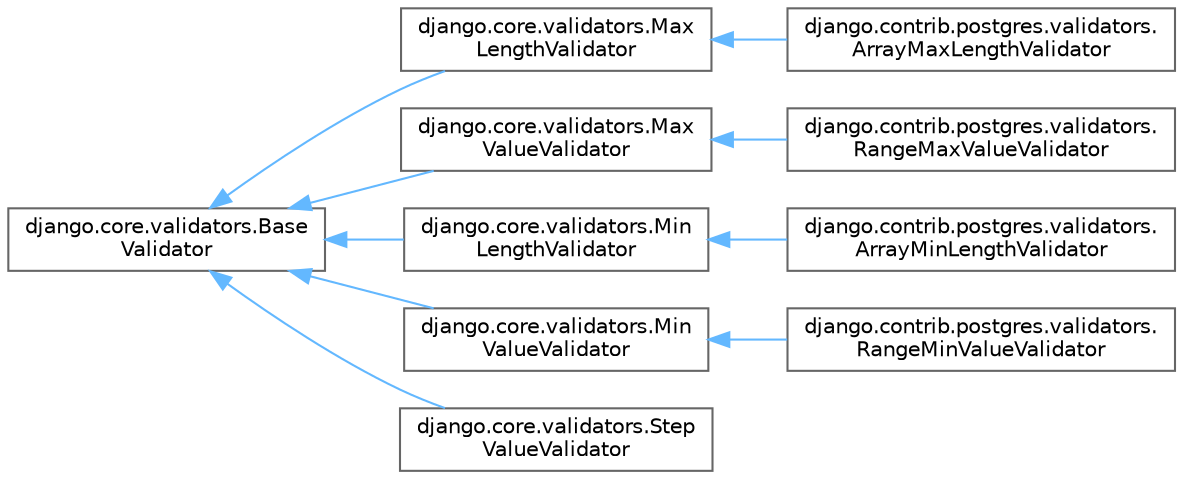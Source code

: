 digraph "Graphical Class Hierarchy"
{
 // LATEX_PDF_SIZE
  bgcolor="transparent";
  edge [fontname=Helvetica,fontsize=10,labelfontname=Helvetica,labelfontsize=10];
  node [fontname=Helvetica,fontsize=10,shape=box,height=0.2,width=0.4];
  rankdir="LR";
  Node0 [id="Node000000",label="django.core.validators.Base\lValidator",height=0.2,width=0.4,color="grey40", fillcolor="white", style="filled",URL="$classdjango_1_1core_1_1validators_1_1_base_validator.html",tooltip=" "];
  Node0 -> Node1 [id="edge1378_Node000000_Node000001",dir="back",color="steelblue1",style="solid",tooltip=" "];
  Node1 [id="Node000001",label="django.core.validators.Max\lLengthValidator",height=0.2,width=0.4,color="grey40", fillcolor="white", style="filled",URL="$classdjango_1_1core_1_1validators_1_1_max_length_validator.html",tooltip=" "];
  Node1 -> Node2 [id="edge1379_Node000001_Node000002",dir="back",color="steelblue1",style="solid",tooltip=" "];
  Node2 [id="Node000002",label="django.contrib.postgres.validators.\lArrayMaxLengthValidator",height=0.2,width=0.4,color="grey40", fillcolor="white", style="filled",URL="$classdjango_1_1contrib_1_1postgres_1_1validators_1_1_array_max_length_validator.html",tooltip=" "];
  Node0 -> Node3 [id="edge1380_Node000000_Node000003",dir="back",color="steelblue1",style="solid",tooltip=" "];
  Node3 [id="Node000003",label="django.core.validators.Max\lValueValidator",height=0.2,width=0.4,color="grey40", fillcolor="white", style="filled",URL="$classdjango_1_1core_1_1validators_1_1_max_value_validator.html",tooltip=" "];
  Node3 -> Node4 [id="edge1381_Node000003_Node000004",dir="back",color="steelblue1",style="solid",tooltip=" "];
  Node4 [id="Node000004",label="django.contrib.postgres.validators.\lRangeMaxValueValidator",height=0.2,width=0.4,color="grey40", fillcolor="white", style="filled",URL="$classdjango_1_1contrib_1_1postgres_1_1validators_1_1_range_max_value_validator.html",tooltip=" "];
  Node0 -> Node5 [id="edge1382_Node000000_Node000005",dir="back",color="steelblue1",style="solid",tooltip=" "];
  Node5 [id="Node000005",label="django.core.validators.Min\lLengthValidator",height=0.2,width=0.4,color="grey40", fillcolor="white", style="filled",URL="$classdjango_1_1core_1_1validators_1_1_min_length_validator.html",tooltip=" "];
  Node5 -> Node6 [id="edge1383_Node000005_Node000006",dir="back",color="steelblue1",style="solid",tooltip=" "];
  Node6 [id="Node000006",label="django.contrib.postgres.validators.\lArrayMinLengthValidator",height=0.2,width=0.4,color="grey40", fillcolor="white", style="filled",URL="$classdjango_1_1contrib_1_1postgres_1_1validators_1_1_array_min_length_validator.html",tooltip=" "];
  Node0 -> Node7 [id="edge1384_Node000000_Node000007",dir="back",color="steelblue1",style="solid",tooltip=" "];
  Node7 [id="Node000007",label="django.core.validators.Min\lValueValidator",height=0.2,width=0.4,color="grey40", fillcolor="white", style="filled",URL="$classdjango_1_1core_1_1validators_1_1_min_value_validator.html",tooltip=" "];
  Node7 -> Node8 [id="edge1385_Node000007_Node000008",dir="back",color="steelblue1",style="solid",tooltip=" "];
  Node8 [id="Node000008",label="django.contrib.postgres.validators.\lRangeMinValueValidator",height=0.2,width=0.4,color="grey40", fillcolor="white", style="filled",URL="$classdjango_1_1contrib_1_1postgres_1_1validators_1_1_range_min_value_validator.html",tooltip=" "];
  Node0 -> Node9 [id="edge1386_Node000000_Node000009",dir="back",color="steelblue1",style="solid",tooltip=" "];
  Node9 [id="Node000009",label="django.core.validators.Step\lValueValidator",height=0.2,width=0.4,color="grey40", fillcolor="white", style="filled",URL="$classdjango_1_1core_1_1validators_1_1_step_value_validator.html",tooltip=" "];
}
